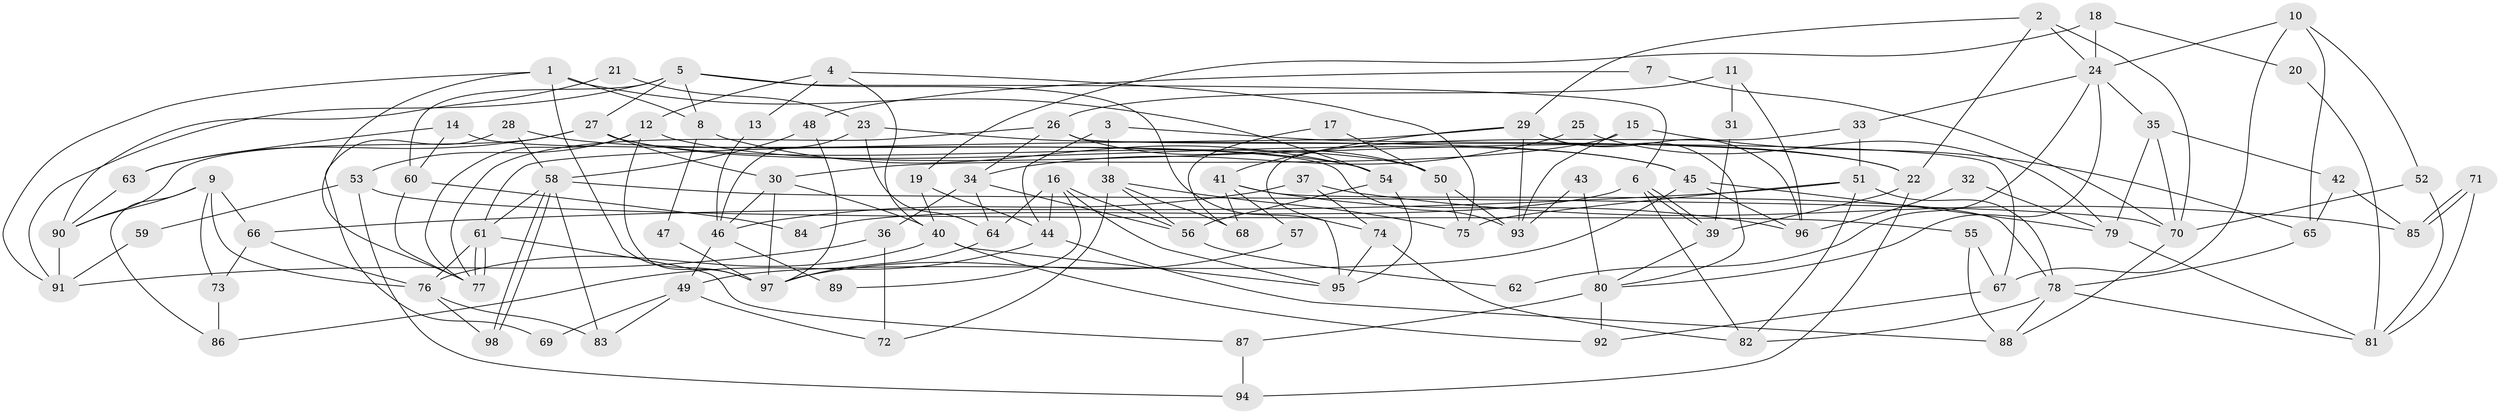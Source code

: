 // Generated by graph-tools (version 1.1) at 2025/36/03/09/25 02:36:18]
// undirected, 98 vertices, 196 edges
graph export_dot {
graph [start="1"]
  node [color=gray90,style=filled];
  1;
  2;
  3;
  4;
  5;
  6;
  7;
  8;
  9;
  10;
  11;
  12;
  13;
  14;
  15;
  16;
  17;
  18;
  19;
  20;
  21;
  22;
  23;
  24;
  25;
  26;
  27;
  28;
  29;
  30;
  31;
  32;
  33;
  34;
  35;
  36;
  37;
  38;
  39;
  40;
  41;
  42;
  43;
  44;
  45;
  46;
  47;
  48;
  49;
  50;
  51;
  52;
  53;
  54;
  55;
  56;
  57;
  58;
  59;
  60;
  61;
  62;
  63;
  64;
  65;
  66;
  67;
  68;
  69;
  70;
  71;
  72;
  73;
  74;
  75;
  76;
  77;
  78;
  79;
  80;
  81;
  82;
  83;
  84;
  85;
  86;
  87;
  88;
  89;
  90;
  91;
  92;
  93;
  94;
  95;
  96;
  97;
  98;
  1 -- 8;
  1 -- 77;
  1 -- 54;
  1 -- 91;
  1 -- 97;
  2 -- 24;
  2 -- 29;
  2 -- 22;
  2 -- 70;
  3 -- 22;
  3 -- 38;
  3 -- 44;
  4 -- 12;
  4 -- 40;
  4 -- 13;
  4 -- 75;
  5 -- 27;
  5 -- 74;
  5 -- 6;
  5 -- 8;
  5 -- 60;
  5 -- 91;
  6 -- 39;
  6 -- 39;
  6 -- 82;
  6 -- 84;
  7 -- 48;
  7 -- 70;
  8 -- 54;
  8 -- 47;
  9 -- 66;
  9 -- 76;
  9 -- 73;
  9 -- 86;
  9 -- 90;
  10 -- 67;
  10 -- 52;
  10 -- 24;
  10 -- 65;
  11 -- 96;
  11 -- 26;
  11 -- 31;
  12 -- 77;
  12 -- 22;
  12 -- 53;
  12 -- 97;
  13 -- 46;
  14 -- 63;
  14 -- 93;
  14 -- 60;
  15 -- 30;
  15 -- 93;
  15 -- 65;
  16 -- 64;
  16 -- 95;
  16 -- 44;
  16 -- 56;
  16 -- 89;
  17 -- 68;
  17 -- 50;
  18 -- 24;
  18 -- 19;
  18 -- 20;
  19 -- 40;
  19 -- 44;
  20 -- 81;
  21 -- 90;
  21 -- 23;
  22 -- 94;
  22 -- 39;
  23 -- 46;
  23 -- 64;
  23 -- 45;
  24 -- 80;
  24 -- 33;
  24 -- 35;
  24 -- 62;
  25 -- 79;
  25 -- 34;
  26 -- 50;
  26 -- 77;
  26 -- 34;
  26 -- 67;
  27 -- 30;
  27 -- 90;
  27 -- 45;
  27 -- 50;
  27 -- 63;
  28 -- 58;
  28 -- 54;
  28 -- 69;
  29 -- 61;
  29 -- 41;
  29 -- 80;
  29 -- 93;
  29 -- 96;
  30 -- 40;
  30 -- 97;
  30 -- 46;
  31 -- 39;
  32 -- 79;
  32 -- 96;
  33 -- 51;
  33 -- 95;
  34 -- 56;
  34 -- 36;
  34 -- 64;
  35 -- 70;
  35 -- 42;
  35 -- 79;
  36 -- 91;
  36 -- 72;
  37 -- 85;
  37 -- 74;
  37 -- 46;
  38 -- 72;
  38 -- 75;
  38 -- 56;
  38 -- 68;
  39 -- 80;
  40 -- 76;
  40 -- 95;
  40 -- 92;
  41 -- 96;
  41 -- 78;
  41 -- 57;
  41 -- 68;
  42 -- 65;
  42 -- 85;
  43 -- 80;
  43 -- 93;
  44 -- 86;
  44 -- 88;
  45 -- 49;
  45 -- 79;
  45 -- 96;
  46 -- 49;
  46 -- 89;
  47 -- 97;
  48 -- 58;
  48 -- 97;
  49 -- 69;
  49 -- 72;
  49 -- 83;
  50 -- 75;
  50 -- 93;
  51 -- 66;
  51 -- 82;
  51 -- 75;
  51 -- 78;
  52 -- 70;
  52 -- 81;
  53 -- 55;
  53 -- 59;
  53 -- 94;
  54 -- 56;
  54 -- 95;
  55 -- 67;
  55 -- 88;
  56 -- 62;
  57 -- 97;
  58 -- 98;
  58 -- 98;
  58 -- 70;
  58 -- 61;
  58 -- 83;
  59 -- 91;
  60 -- 77;
  60 -- 84;
  61 -- 77;
  61 -- 77;
  61 -- 76;
  61 -- 87;
  63 -- 90;
  64 -- 97;
  65 -- 78;
  66 -- 73;
  66 -- 76;
  67 -- 92;
  70 -- 88;
  71 -- 81;
  71 -- 85;
  71 -- 85;
  73 -- 86;
  74 -- 82;
  74 -- 95;
  76 -- 83;
  76 -- 98;
  78 -- 81;
  78 -- 82;
  78 -- 88;
  79 -- 81;
  80 -- 87;
  80 -- 92;
  87 -- 94;
  90 -- 91;
}
